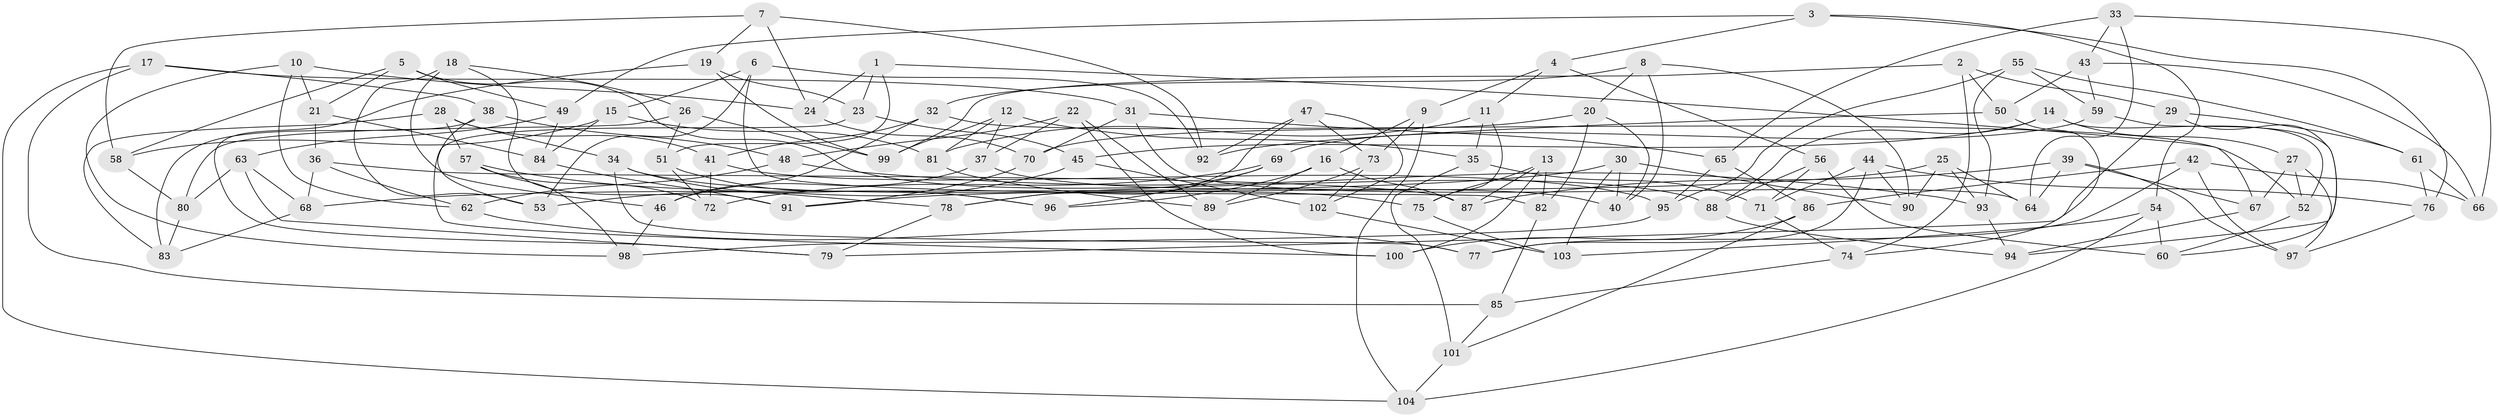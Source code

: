 // Generated by graph-tools (version 1.1) at 2025/56/03/09/25 04:56:41]
// undirected, 104 vertices, 208 edges
graph export_dot {
graph [start="1"]
  node [color=gray90,style=filled];
  1;
  2;
  3;
  4;
  5;
  6;
  7;
  8;
  9;
  10;
  11;
  12;
  13;
  14;
  15;
  16;
  17;
  18;
  19;
  20;
  21;
  22;
  23;
  24;
  25;
  26;
  27;
  28;
  29;
  30;
  31;
  32;
  33;
  34;
  35;
  36;
  37;
  38;
  39;
  40;
  41;
  42;
  43;
  44;
  45;
  46;
  47;
  48;
  49;
  50;
  51;
  52;
  53;
  54;
  55;
  56;
  57;
  58;
  59;
  60;
  61;
  62;
  63;
  64;
  65;
  66;
  67;
  68;
  69;
  70;
  71;
  72;
  73;
  74;
  75;
  76;
  77;
  78;
  79;
  80;
  81;
  82;
  83;
  84;
  85;
  86;
  87;
  88;
  89;
  90;
  91;
  92;
  93;
  94;
  95;
  96;
  97;
  98;
  99;
  100;
  101;
  102;
  103;
  104;
  1 -- 67;
  1 -- 24;
  1 -- 51;
  1 -- 23;
  2 -- 74;
  2 -- 50;
  2 -- 29;
  2 -- 99;
  3 -- 54;
  3 -- 49;
  3 -- 4;
  3 -- 76;
  4 -- 56;
  4 -- 9;
  4 -- 11;
  5 -- 49;
  5 -- 88;
  5 -- 58;
  5 -- 21;
  6 -- 92;
  6 -- 53;
  6 -- 82;
  6 -- 15;
  7 -- 92;
  7 -- 58;
  7 -- 19;
  7 -- 24;
  8 -- 40;
  8 -- 32;
  8 -- 90;
  8 -- 20;
  9 -- 73;
  9 -- 16;
  9 -- 104;
  10 -- 62;
  10 -- 24;
  10 -- 98;
  10 -- 21;
  11 -- 75;
  11 -- 81;
  11 -- 35;
  12 -- 35;
  12 -- 37;
  12 -- 81;
  12 -- 99;
  13 -- 100;
  13 -- 87;
  13 -- 82;
  13 -- 75;
  14 -- 27;
  14 -- 45;
  14 -- 88;
  14 -- 52;
  15 -- 81;
  15 -- 58;
  15 -- 84;
  16 -- 96;
  16 -- 87;
  16 -- 89;
  17 -- 104;
  17 -- 38;
  17 -- 31;
  17 -- 85;
  18 -- 26;
  18 -- 91;
  18 -- 53;
  18 -- 46;
  19 -- 79;
  19 -- 23;
  19 -- 99;
  20 -- 40;
  20 -- 70;
  20 -- 82;
  21 -- 36;
  21 -- 84;
  22 -- 48;
  22 -- 100;
  22 -- 89;
  22 -- 37;
  23 -- 100;
  23 -- 45;
  24 -- 70;
  25 -- 64;
  25 -- 91;
  25 -- 93;
  25 -- 90;
  26 -- 51;
  26 -- 99;
  26 -- 80;
  27 -- 67;
  27 -- 52;
  27 -- 97;
  28 -- 83;
  28 -- 34;
  28 -- 57;
  28 -- 41;
  29 -- 79;
  29 -- 94;
  29 -- 61;
  30 -- 103;
  30 -- 68;
  30 -- 40;
  30 -- 90;
  31 -- 70;
  31 -- 65;
  31 -- 64;
  32 -- 46;
  32 -- 41;
  32 -- 52;
  33 -- 64;
  33 -- 65;
  33 -- 66;
  33 -- 43;
  34 -- 96;
  34 -- 75;
  34 -- 77;
  35 -- 101;
  35 -- 71;
  36 -- 68;
  36 -- 87;
  36 -- 62;
  37 -- 46;
  37 -- 40;
  38 -- 53;
  38 -- 48;
  38 -- 83;
  39 -- 64;
  39 -- 87;
  39 -- 67;
  39 -- 97;
  41 -- 72;
  41 -- 95;
  42 -- 86;
  42 -- 97;
  42 -- 66;
  42 -- 77;
  43 -- 66;
  43 -- 59;
  43 -- 50;
  44 -- 77;
  44 -- 71;
  44 -- 76;
  44 -- 90;
  45 -- 102;
  45 -- 53;
  46 -- 98;
  47 -- 92;
  47 -- 78;
  47 -- 73;
  47 -- 102;
  48 -- 62;
  48 -- 93;
  49 -- 63;
  49 -- 84;
  50 -- 92;
  50 -- 74;
  51 -- 72;
  51 -- 96;
  52 -- 60;
  54 -- 60;
  54 -- 104;
  54 -- 103;
  55 -- 93;
  55 -- 59;
  55 -- 95;
  55 -- 61;
  56 -- 60;
  56 -- 88;
  56 -- 71;
  57 -- 72;
  57 -- 78;
  57 -- 98;
  58 -- 80;
  59 -- 60;
  59 -- 69;
  61 -- 76;
  61 -- 66;
  62 -- 77;
  63 -- 68;
  63 -- 79;
  63 -- 80;
  65 -- 95;
  65 -- 86;
  67 -- 94;
  68 -- 83;
  69 -- 78;
  69 -- 96;
  69 -- 72;
  70 -- 91;
  71 -- 74;
  73 -- 89;
  73 -- 102;
  74 -- 85;
  75 -- 103;
  76 -- 97;
  78 -- 79;
  80 -- 83;
  81 -- 89;
  82 -- 85;
  84 -- 91;
  85 -- 101;
  86 -- 100;
  86 -- 101;
  88 -- 94;
  93 -- 94;
  95 -- 98;
  101 -- 104;
  102 -- 103;
}
